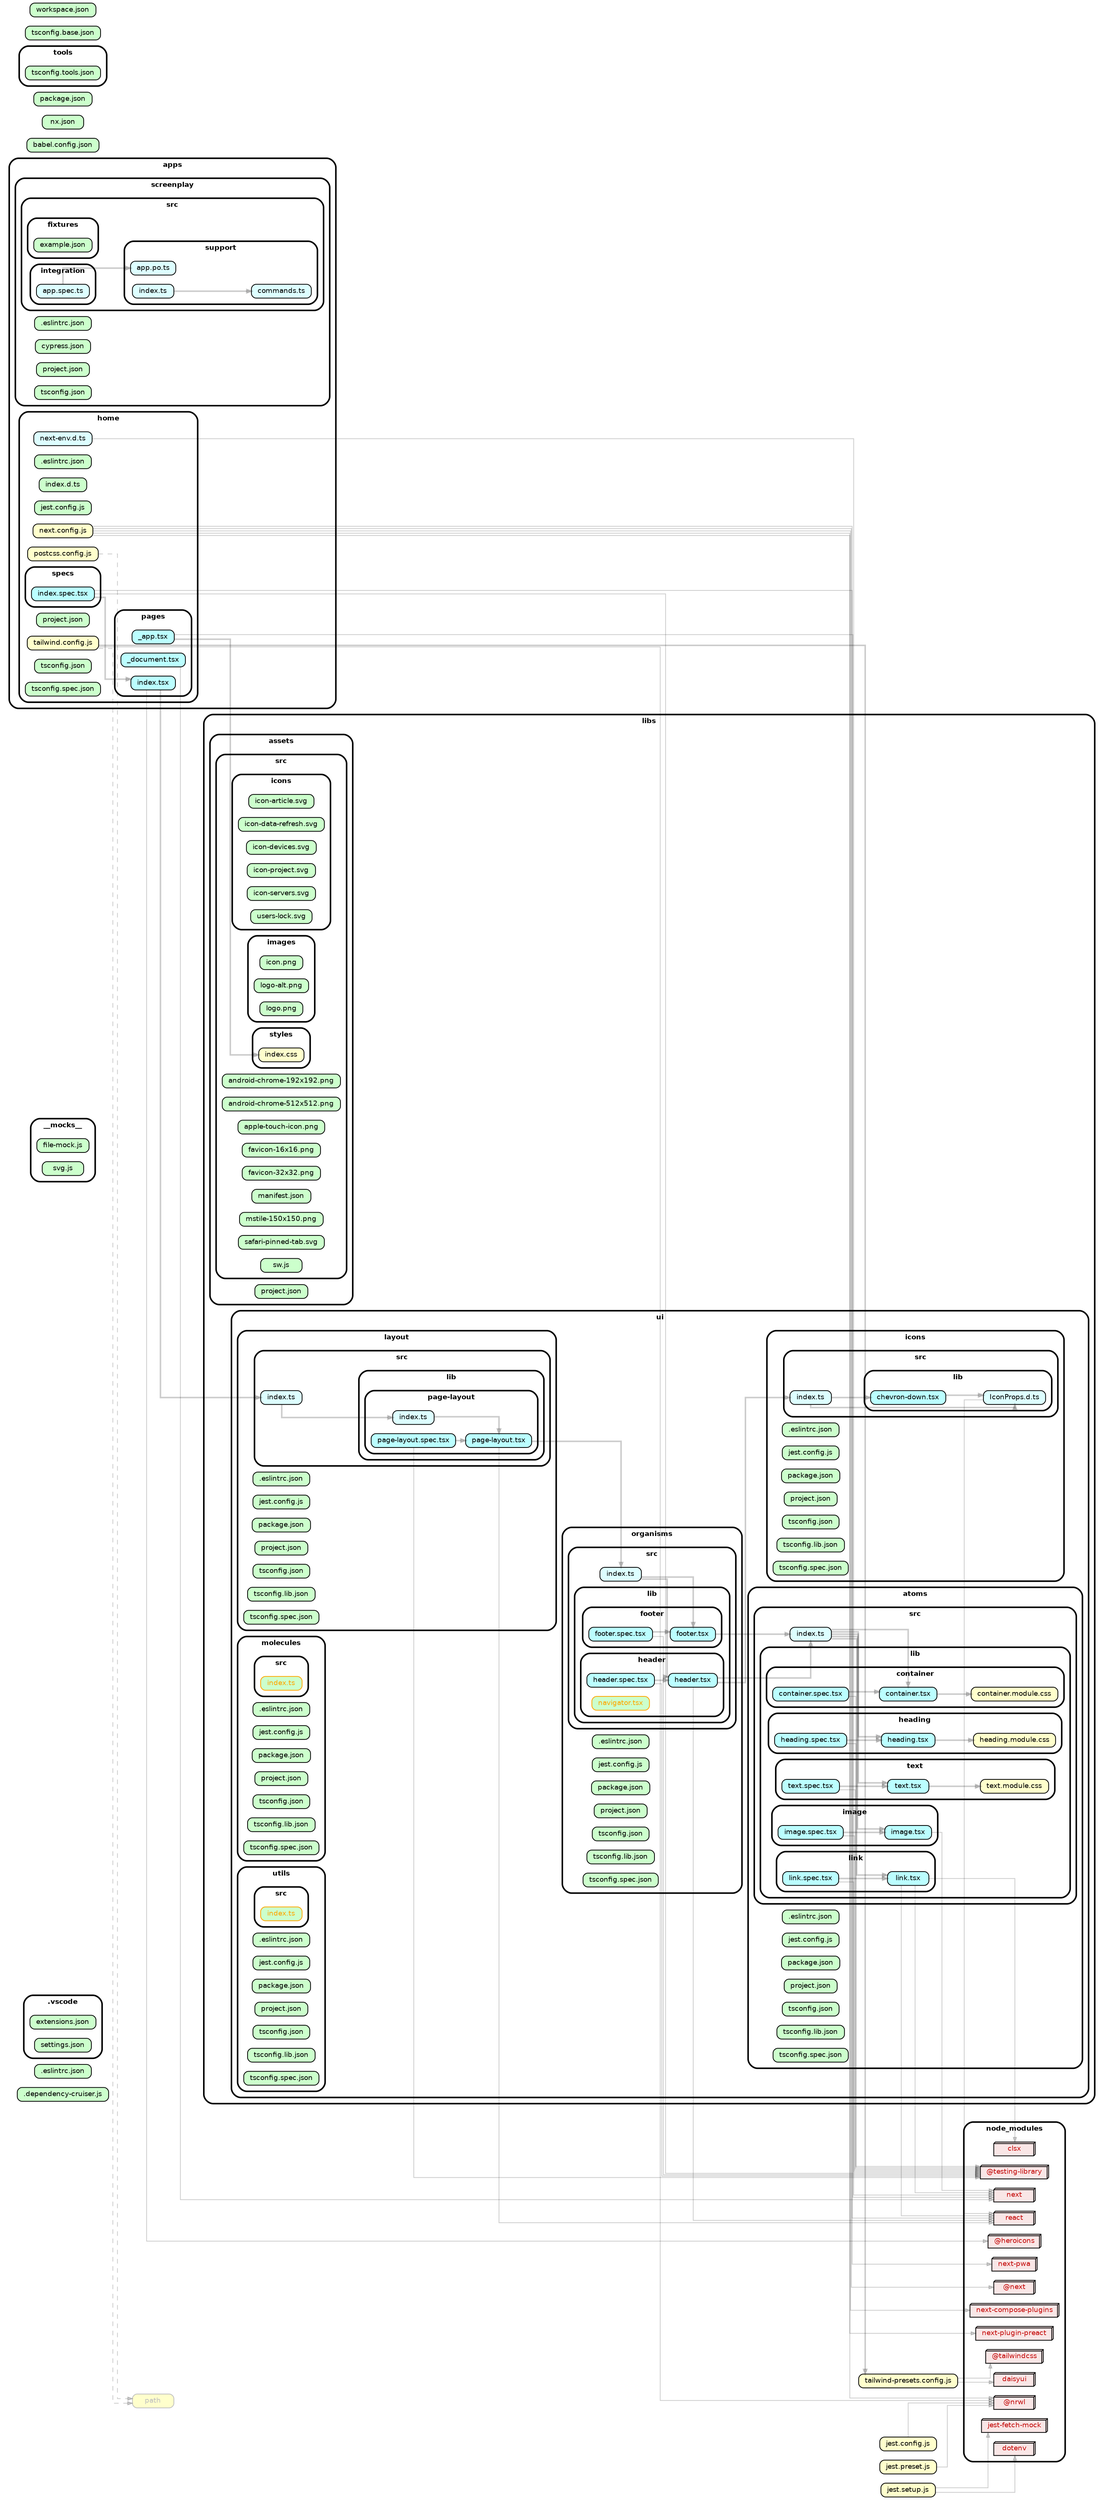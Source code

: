 strict digraph "dependency-cruiser output"{
    ordering="out" rankdir="LR" splines="ortho" overlap="false" nodesep="0.16" ranksep="0.18" fontname="Helvetica-bold" fontsize="9" style="rounded,bold,filled" fillcolor="#ffffff" compound="true"
    node [shape="box" style="rounded, filled" height="0.2" color="black" fillcolor="#ffffcc" fontcolor="black" fontname="Helvetica" fontsize="9"]
    edge [arrowhead="normal" arrowsize="0.6" penwidth="2.0" color="#00000033" fontname="Helvetica" fontsize="9"]

    ".dependency-cruiser.js" [label=<.dependency-cruiser.js> tooltip=".dependency-cruiser.js" URL="https://github.com/drkstr101/wa/blob/main/web/.dependency-cruiser.js" fillcolor="#ccffcc"]
    ".eslintrc.json" [label=<.eslintrc.json> tooltip=".eslintrc.json" URL="https://github.com/drkstr101/wa/blob/main/web/.eslintrc.json" fillcolor="#ccffcc"]
    subgraph "cluster_.vscode" {label=".vscode" ".vscode/extensions.json" [label=<extensions.json> tooltip="extensions.json" URL="https://github.com/drkstr101/wa/blob/main/web/.vscode/extensions.json" fillcolor="#ccffcc"] }
    subgraph "cluster_.vscode" {label=".vscode" ".vscode/settings.json" [label=<settings.json> tooltip="settings.json" URL="https://github.com/drkstr101/wa/blob/main/web/.vscode/settings.json" fillcolor="#ccffcc"] }
    subgraph "cluster___mocks__" {label="__mocks__" "__mocks__/file-mock.js" [label=<file-mock.js> tooltip="file-mock.js" URL="https://github.com/drkstr101/wa/blob/main/web/__mocks__/file-mock.js" fillcolor="#ccffcc"] }
    subgraph "cluster___mocks__" {label="__mocks__" "__mocks__/svg.js" [label=<svg.js> tooltip="svg.js" URL="https://github.com/drkstr101/wa/blob/main/web/__mocks__/svg.js" fillcolor="#ccffcc"] }
    subgraph "cluster_apps" {label="apps" subgraph "cluster_apps/home" {label="home" "apps/home/.eslintrc.json" [label=<.eslintrc.json> tooltip=".eslintrc.json" URL="https://github.com/drkstr101/wa/blob/main/web/apps/home/.eslintrc.json" fillcolor="#ccffcc"] } }
    subgraph "cluster_apps" {label="apps" subgraph "cluster_apps/home" {label="home" "apps/home/index.d.ts" [label=<index.d.ts> tooltip="index.d.ts" URL="https://github.com/drkstr101/wa/blob/main/web/apps/home/index.d.ts" fillcolor="#ccffcc"] } }
    subgraph "cluster_apps" {label="apps" subgraph "cluster_apps/home" {label="home" "apps/home/jest.config.js" [label=<jest.config.js> tooltip="jest.config.js" URL="https://github.com/drkstr101/wa/blob/main/web/apps/home/jest.config.js" fillcolor="#ccffcc"] } }
    subgraph "cluster_apps" {label="apps" subgraph "cluster_apps/home" {label="home" "apps/home/next-env.d.ts" [label=<next-env.d.ts> tooltip="next-env.d.ts" URL="https://github.com/drkstr101/wa/blob/main/web/apps/home/next-env.d.ts" fillcolor="#ddfeff"] } }
    "apps/home/next-env.d.ts" -> "node_modules/next" [penwidth="1.0"]
    subgraph "cluster_apps" {label="apps" subgraph "cluster_apps/home" {label="home" "apps/home/next.config.js" [label=<next.config.js> tooltip="next.config.js" URL="https://github.com/drkstr101/wa/blob/main/web/apps/home/next.config.js" ] } }
    "apps/home/next.config.js" -> "node_modules/@next" [penwidth="1.0"]
    "apps/home/next.config.js" -> "node_modules/@nrwl" [penwidth="1.0"]
    "apps/home/next.config.js" -> "node_modules/next-compose-plugins" [penwidth="1.0"]
    "apps/home/next.config.js" -> "node_modules/next-plugin-preact" [penwidth="1.0"]
    "apps/home/next.config.js" -> "node_modules/next-pwa" [penwidth="1.0"]
    subgraph "cluster_apps" {label="apps" subgraph "cluster_apps/home" {label="home" subgraph "cluster_apps/home/pages" {label="pages" "apps/home/pages/_app.tsx" [label=<_app.tsx> tooltip="_app.tsx" URL="https://github.com/drkstr101/wa/blob/main/web/apps/home/pages/_app.tsx" fillcolor="#bbfeff"] } } }
    "apps/home/pages/_app.tsx" -> "libs/assets/src/styles/index.css"
    "apps/home/pages/_app.tsx" -> "node_modules/next" [penwidth="1.0"]
    subgraph "cluster_apps" {label="apps" subgraph "cluster_apps/home" {label="home" subgraph "cluster_apps/home/pages" {label="pages" "apps/home/pages/_document.tsx" [label=<_document.tsx> tooltip="_document.tsx" URL="https://github.com/drkstr101/wa/blob/main/web/apps/home/pages/_document.tsx" fillcolor="#bbfeff"] } } }
    "apps/home/pages/_document.tsx" -> "node_modules/next" [penwidth="1.0"]
    subgraph "cluster_apps" {label="apps" subgraph "cluster_apps/home" {label="home" subgraph "cluster_apps/home/pages" {label="pages" "apps/home/pages/index.tsx" [label=<index.tsx> tooltip="index.tsx" URL="https://github.com/drkstr101/wa/blob/main/web/apps/home/pages/index.tsx" fillcolor="#bbfeff"] } } }
    "apps/home/pages/index.tsx" -> "node_modules/@heroicons" [penwidth="1.0"]
    "apps/home/pages/index.tsx" -> "libs/ui/layout/src/index.ts"
    subgraph "cluster_apps" {label="apps" subgraph "cluster_apps/home" {label="home" "apps/home/postcss.config.js" [label=<postcss.config.js> tooltip="postcss.config.js" URL="https://github.com/drkstr101/wa/blob/main/web/apps/home/postcss.config.js" ] } }
    "apps/home/postcss.config.js" -> "path" [style="dashed" penwidth="1.0"]
    subgraph "cluster_apps" {label="apps" subgraph "cluster_apps/home" {label="home" "apps/home/project.json" [label=<project.json> tooltip="project.json" URL="https://github.com/drkstr101/wa/blob/main/web/apps/home/project.json" fillcolor="#ccffcc"] } }
    subgraph "cluster_apps" {label="apps" subgraph "cluster_apps/home" {label="home" subgraph "cluster_apps/home/specs" {label="specs" "apps/home/specs/index.spec.tsx" [label=<index.spec.tsx> tooltip="index.spec.tsx" URL="https://github.com/drkstr101/wa/blob/main/web/apps/home/specs/index.spec.tsx" fillcolor="#bbfeff"] } } }
    "apps/home/specs/index.spec.tsx" -> "apps/home/pages/index.tsx"
    "apps/home/specs/index.spec.tsx" -> "node_modules/@testing-library" [penwidth="1.0"]
    "apps/home/specs/index.spec.tsx" -> "node_modules/react" [penwidth="1.0"]
    subgraph "cluster_apps" {label="apps" subgraph "cluster_apps/home" {label="home" "apps/home/tailwind.config.js" [label=<tailwind.config.js> tooltip="tailwind.config.js" URL="https://github.com/drkstr101/wa/blob/main/web/apps/home/tailwind.config.js" ] } }
    "apps/home/tailwind.config.js" -> "tailwind-presets.config.js"
    "apps/home/tailwind.config.js" -> "node_modules/@nrwl" [penwidth="1.0"]
    "apps/home/tailwind.config.js" -> "path" [style="dashed" penwidth="1.0"]
    subgraph "cluster_apps" {label="apps" subgraph "cluster_apps/home" {label="home" "apps/home/tsconfig.json" [label=<tsconfig.json> tooltip="tsconfig.json" URL="https://github.com/drkstr101/wa/blob/main/web/apps/home/tsconfig.json" fillcolor="#ccffcc"] } }
    subgraph "cluster_apps" {label="apps" subgraph "cluster_apps/home" {label="home" "apps/home/tsconfig.spec.json" [label=<tsconfig.spec.json> tooltip="tsconfig.spec.json" URL="https://github.com/drkstr101/wa/blob/main/web/apps/home/tsconfig.spec.json" fillcolor="#ccffcc"] } }
    subgraph "cluster_apps" {label="apps" subgraph "cluster_apps/screenplay" {label="screenplay" "apps/screenplay/.eslintrc.json" [label=<.eslintrc.json> tooltip=".eslintrc.json" URL="https://github.com/drkstr101/wa/blob/main/web/apps/screenplay/.eslintrc.json" fillcolor="#ccffcc"] } }
    subgraph "cluster_apps" {label="apps" subgraph "cluster_apps/screenplay" {label="screenplay" "apps/screenplay/cypress.json" [label=<cypress.json> tooltip="cypress.json" URL="https://github.com/drkstr101/wa/blob/main/web/apps/screenplay/cypress.json" fillcolor="#ccffcc"] } }
    subgraph "cluster_apps" {label="apps" subgraph "cluster_apps/screenplay" {label="screenplay" "apps/screenplay/project.json" [label=<project.json> tooltip="project.json" URL="https://github.com/drkstr101/wa/blob/main/web/apps/screenplay/project.json" fillcolor="#ccffcc"] } }
    subgraph "cluster_apps" {label="apps" subgraph "cluster_apps/screenplay" {label="screenplay" subgraph "cluster_apps/screenplay/src" {label="src" subgraph "cluster_apps/screenplay/src/fixtures" {label="fixtures" "apps/screenplay/src/fixtures/example.json" [label=<example.json> tooltip="example.json" URL="https://github.com/drkstr101/wa/blob/main/web/apps/screenplay/src/fixtures/example.json" fillcolor="#ccffcc"] } } } }
    subgraph "cluster_apps" {label="apps" subgraph "cluster_apps/screenplay" {label="screenplay" subgraph "cluster_apps/screenplay/src" {label="src" subgraph "cluster_apps/screenplay/src/integration" {label="integration" "apps/screenplay/src/integration/app.spec.ts" [label=<app.spec.ts> tooltip="app.spec.ts" URL="https://github.com/drkstr101/wa/blob/main/web/apps/screenplay/src/integration/app.spec.ts" fillcolor="#ddfeff"] } } } }
    "apps/screenplay/src/integration/app.spec.ts" -> "apps/screenplay/src/support/app.po.ts"
    subgraph "cluster_apps" {label="apps" subgraph "cluster_apps/screenplay" {label="screenplay" subgraph "cluster_apps/screenplay/src" {label="src" subgraph "cluster_apps/screenplay/src/support" {label="support" "apps/screenplay/src/support/app.po.ts" [label=<app.po.ts> tooltip="app.po.ts" URL="https://github.com/drkstr101/wa/blob/main/web/apps/screenplay/src/support/app.po.ts" fillcolor="#ddfeff"] } } } }
    subgraph "cluster_apps" {label="apps" subgraph "cluster_apps/screenplay" {label="screenplay" subgraph "cluster_apps/screenplay/src" {label="src" subgraph "cluster_apps/screenplay/src/support" {label="support" "apps/screenplay/src/support/commands.ts" [label=<commands.ts> tooltip="commands.ts" URL="https://github.com/drkstr101/wa/blob/main/web/apps/screenplay/src/support/commands.ts" fillcolor="#ddfeff"] } } } }
    subgraph "cluster_apps" {label="apps" subgraph "cluster_apps/screenplay" {label="screenplay" subgraph "cluster_apps/screenplay/src" {label="src" subgraph "cluster_apps/screenplay/src/support" {label="support" "apps/screenplay/src/support/index.ts" [label=<index.ts> tooltip="index.ts" URL="https://github.com/drkstr101/wa/blob/main/web/apps/screenplay/src/support/index.ts" fillcolor="#ddfeff"] } } } }
    "apps/screenplay/src/support/index.ts" -> "apps/screenplay/src/support/commands.ts"
    subgraph "cluster_apps" {label="apps" subgraph "cluster_apps/screenplay" {label="screenplay" "apps/screenplay/tsconfig.json" [label=<tsconfig.json> tooltip="tsconfig.json" URL="https://github.com/drkstr101/wa/blob/main/web/apps/screenplay/tsconfig.json" fillcolor="#ccffcc"] } }
    "babel.config.json" [label=<babel.config.json> tooltip="babel.config.json" URL="https://github.com/drkstr101/wa/blob/main/web/babel.config.json" fillcolor="#ccffcc"]
    "jest.config.js" [label=<jest.config.js> tooltip="jest.config.js" URL="https://github.com/drkstr101/wa/blob/main/web/jest.config.js" ]
    "jest.config.js" -> "node_modules/@nrwl" [penwidth="1.0"]
    "jest.preset.js" [label=<jest.preset.js> tooltip="jest.preset.js" URL="https://github.com/drkstr101/wa/blob/main/web/jest.preset.js" ]
    "jest.preset.js" -> "node_modules/@nrwl" [penwidth="1.0"]
    "jest.setup.js" [label=<jest.setup.js> tooltip="jest.setup.js" URL="https://github.com/drkstr101/wa/blob/main/web/jest.setup.js" ]
    "jest.setup.js" -> "node_modules/dotenv" [penwidth="1.0"]
    "jest.setup.js" -> "node_modules/jest-fetch-mock" [penwidth="1.0"]
    subgraph "cluster_libs" {label="libs" subgraph "cluster_libs/assets" {label="assets" "libs/assets/project.json" [label=<project.json> tooltip="project.json" URL="https://github.com/drkstr101/wa/blob/main/web/libs/assets/project.json" fillcolor="#ccffcc"] } }
    subgraph "cluster_libs" {label="libs" subgraph "cluster_libs/assets" {label="assets" subgraph "cluster_libs/assets/src" {label="src" "libs/assets/src/android-chrome-192x192.png" [label=<android-chrome-192x192.png> tooltip="android-chrome-192x192.png" URL="https://github.com/drkstr101/wa/blob/main/web/libs/assets/src/android-chrome-192x192.png" fillcolor="#ccffcc"] } } }
    subgraph "cluster_libs" {label="libs" subgraph "cluster_libs/assets" {label="assets" subgraph "cluster_libs/assets/src" {label="src" "libs/assets/src/android-chrome-512x512.png" [label=<android-chrome-512x512.png> tooltip="android-chrome-512x512.png" URL="https://github.com/drkstr101/wa/blob/main/web/libs/assets/src/android-chrome-512x512.png" fillcolor="#ccffcc"] } } }
    subgraph "cluster_libs" {label="libs" subgraph "cluster_libs/assets" {label="assets" subgraph "cluster_libs/assets/src" {label="src" "libs/assets/src/apple-touch-icon.png" [label=<apple-touch-icon.png> tooltip="apple-touch-icon.png" URL="https://github.com/drkstr101/wa/blob/main/web/libs/assets/src/apple-touch-icon.png" fillcolor="#ccffcc"] } } }
    subgraph "cluster_libs" {label="libs" subgraph "cluster_libs/assets" {label="assets" subgraph "cluster_libs/assets/src" {label="src" "libs/assets/src/favicon-16x16.png" [label=<favicon-16x16.png> tooltip="favicon-16x16.png" URL="https://github.com/drkstr101/wa/blob/main/web/libs/assets/src/favicon-16x16.png" fillcolor="#ccffcc"] } } }
    subgraph "cluster_libs" {label="libs" subgraph "cluster_libs/assets" {label="assets" subgraph "cluster_libs/assets/src" {label="src" "libs/assets/src/favicon-32x32.png" [label=<favicon-32x32.png> tooltip="favicon-32x32.png" URL="https://github.com/drkstr101/wa/blob/main/web/libs/assets/src/favicon-32x32.png" fillcolor="#ccffcc"] } } }
    subgraph "cluster_libs" {label="libs" subgraph "cluster_libs/assets" {label="assets" subgraph "cluster_libs/assets/src" {label="src" subgraph "cluster_libs/assets/src/icons" {label="icons" "libs/assets/src/icons/icon-article.svg" [label=<icon-article.svg> tooltip="icon-article.svg" URL="https://github.com/drkstr101/wa/blob/main/web/libs/assets/src/icons/icon-article.svg" fillcolor="#ccffcc"] } } } }
    subgraph "cluster_libs" {label="libs" subgraph "cluster_libs/assets" {label="assets" subgraph "cluster_libs/assets/src" {label="src" subgraph "cluster_libs/assets/src/icons" {label="icons" "libs/assets/src/icons/icon-data-refresh.svg" [label=<icon-data-refresh.svg> tooltip="icon-data-refresh.svg" URL="https://github.com/drkstr101/wa/blob/main/web/libs/assets/src/icons/icon-data-refresh.svg" fillcolor="#ccffcc"] } } } }
    subgraph "cluster_libs" {label="libs" subgraph "cluster_libs/assets" {label="assets" subgraph "cluster_libs/assets/src" {label="src" subgraph "cluster_libs/assets/src/icons" {label="icons" "libs/assets/src/icons/icon-devices.svg" [label=<icon-devices.svg> tooltip="icon-devices.svg" URL="https://github.com/drkstr101/wa/blob/main/web/libs/assets/src/icons/icon-devices.svg" fillcolor="#ccffcc"] } } } }
    subgraph "cluster_libs" {label="libs" subgraph "cluster_libs/assets" {label="assets" subgraph "cluster_libs/assets/src" {label="src" subgraph "cluster_libs/assets/src/icons" {label="icons" "libs/assets/src/icons/icon-project.svg" [label=<icon-project.svg> tooltip="icon-project.svg" URL="https://github.com/drkstr101/wa/blob/main/web/libs/assets/src/icons/icon-project.svg" fillcolor="#ccffcc"] } } } }
    subgraph "cluster_libs" {label="libs" subgraph "cluster_libs/assets" {label="assets" subgraph "cluster_libs/assets/src" {label="src" subgraph "cluster_libs/assets/src/icons" {label="icons" "libs/assets/src/icons/icon-servers.svg" [label=<icon-servers.svg> tooltip="icon-servers.svg" URL="https://github.com/drkstr101/wa/blob/main/web/libs/assets/src/icons/icon-servers.svg" fillcolor="#ccffcc"] } } } }
    subgraph "cluster_libs" {label="libs" subgraph "cluster_libs/assets" {label="assets" subgraph "cluster_libs/assets/src" {label="src" subgraph "cluster_libs/assets/src/icons" {label="icons" "libs/assets/src/icons/users-lock.svg" [label=<users-lock.svg> tooltip="users-lock.svg" URL="https://github.com/drkstr101/wa/blob/main/web/libs/assets/src/icons/users-lock.svg" fillcolor="#ccffcc"] } } } }
    subgraph "cluster_libs" {label="libs" subgraph "cluster_libs/assets" {label="assets" subgraph "cluster_libs/assets/src" {label="src" subgraph "cluster_libs/assets/src/images" {label="images" "libs/assets/src/images/icon.png" [label=<icon.png> tooltip="icon.png" URL="https://github.com/drkstr101/wa/blob/main/web/libs/assets/src/images/icon.png" fillcolor="#ccffcc"] } } } }
    subgraph "cluster_libs" {label="libs" subgraph "cluster_libs/assets" {label="assets" subgraph "cluster_libs/assets/src" {label="src" subgraph "cluster_libs/assets/src/images" {label="images" "libs/assets/src/images/logo-alt.png" [label=<logo-alt.png> tooltip="logo-alt.png" URL="https://github.com/drkstr101/wa/blob/main/web/libs/assets/src/images/logo-alt.png" fillcolor="#ccffcc"] } } } }
    subgraph "cluster_libs" {label="libs" subgraph "cluster_libs/assets" {label="assets" subgraph "cluster_libs/assets/src" {label="src" subgraph "cluster_libs/assets/src/images" {label="images" "libs/assets/src/images/logo.png" [label=<logo.png> tooltip="logo.png" URL="https://github.com/drkstr101/wa/blob/main/web/libs/assets/src/images/logo.png" fillcolor="#ccffcc"] } } } }
    subgraph "cluster_libs" {label="libs" subgraph "cluster_libs/assets" {label="assets" subgraph "cluster_libs/assets/src" {label="src" "libs/assets/src/manifest.json" [label=<manifest.json> tooltip="manifest.json" URL="https://github.com/drkstr101/wa/blob/main/web/libs/assets/src/manifest.json" fillcolor="#ccffcc"] } } }
    subgraph "cluster_libs" {label="libs" subgraph "cluster_libs/assets" {label="assets" subgraph "cluster_libs/assets/src" {label="src" "libs/assets/src/mstile-150x150.png" [label=<mstile-150x150.png> tooltip="mstile-150x150.png" URL="https://github.com/drkstr101/wa/blob/main/web/libs/assets/src/mstile-150x150.png" fillcolor="#ccffcc"] } } }
    subgraph "cluster_libs" {label="libs" subgraph "cluster_libs/assets" {label="assets" subgraph "cluster_libs/assets/src" {label="src" "libs/assets/src/safari-pinned-tab.svg" [label=<safari-pinned-tab.svg> tooltip="safari-pinned-tab.svg" URL="https://github.com/drkstr101/wa/blob/main/web/libs/assets/src/safari-pinned-tab.svg" fillcolor="#ccffcc"] } } }
    subgraph "cluster_libs" {label="libs" subgraph "cluster_libs/assets" {label="assets" subgraph "cluster_libs/assets/src" {label="src" subgraph "cluster_libs/assets/src/styles" {label="styles" "libs/assets/src/styles/index.css" [label=<index.css> tooltip="index.css" URL="https://github.com/drkstr101/wa/blob/main/web/libs/assets/src/styles/index.css" ] } } } }
    subgraph "cluster_libs" {label="libs" subgraph "cluster_libs/assets" {label="assets" subgraph "cluster_libs/assets/src" {label="src" "libs/assets/src/sw.js" [label=<sw.js> tooltip="sw.js" URL="https://github.com/drkstr101/wa/blob/main/web/libs/assets/src/sw.js" fillcolor="#ccffcc"] } } }
    subgraph "cluster_libs" {label="libs" subgraph "cluster_libs/ui" {label="ui" subgraph "cluster_libs/ui/atoms" {label="atoms" "libs/ui/atoms/.eslintrc.json" [label=<.eslintrc.json> tooltip=".eslintrc.json" URL="https://github.com/drkstr101/wa/blob/main/web/libs/ui/atoms/.eslintrc.json" fillcolor="#ccffcc"] } } }
    subgraph "cluster_libs" {label="libs" subgraph "cluster_libs/ui" {label="ui" subgraph "cluster_libs/ui/atoms" {label="atoms" "libs/ui/atoms/jest.config.js" [label=<jest.config.js> tooltip="jest.config.js" URL="https://github.com/drkstr101/wa/blob/main/web/libs/ui/atoms/jest.config.js" fillcolor="#ccffcc"] } } }
    subgraph "cluster_libs" {label="libs" subgraph "cluster_libs/ui" {label="ui" subgraph "cluster_libs/ui/atoms" {label="atoms" "libs/ui/atoms/package.json" [label=<package.json> tooltip="package.json" URL="https://github.com/drkstr101/wa/blob/main/web/libs/ui/atoms/package.json" fillcolor="#ccffcc"] } } }
    subgraph "cluster_libs" {label="libs" subgraph "cluster_libs/ui" {label="ui" subgraph "cluster_libs/ui/atoms" {label="atoms" "libs/ui/atoms/project.json" [label=<project.json> tooltip="project.json" URL="https://github.com/drkstr101/wa/blob/main/web/libs/ui/atoms/project.json" fillcolor="#ccffcc"] } } }
    subgraph "cluster_libs" {label="libs" subgraph "cluster_libs/ui" {label="ui" subgraph "cluster_libs/ui/atoms" {label="atoms" subgraph "cluster_libs/ui/atoms/src" {label="src" "libs/ui/atoms/src/index.ts" [label=<index.ts> tooltip="index.ts" URL="https://github.com/drkstr101/wa/blob/main/web/libs/ui/atoms/src/index.ts" fillcolor="#ddfeff"] } } } }
    "libs/ui/atoms/src/index.ts" -> "libs/ui/atoms/src/lib/container/container.tsx"
    "libs/ui/atoms/src/index.ts" -> "libs/ui/atoms/src/lib/heading/heading.tsx"
    "libs/ui/atoms/src/index.ts" -> "libs/ui/atoms/src/lib/image/image.tsx"
    "libs/ui/atoms/src/index.ts" -> "libs/ui/atoms/src/lib/link/link.tsx"
    "libs/ui/atoms/src/index.ts" -> "libs/ui/atoms/src/lib/text/text.tsx"
    subgraph "cluster_libs" {label="libs" subgraph "cluster_libs/ui" {label="ui" subgraph "cluster_libs/ui/atoms" {label="atoms" subgraph "cluster_libs/ui/atoms/src" {label="src" subgraph "cluster_libs/ui/atoms/src/lib" {label="lib" subgraph "cluster_libs/ui/atoms/src/lib/container" {label="container" "libs/ui/atoms/src/lib/container/container.module.css" [label=<container.module.css> tooltip="container.module.css" URL="https://github.com/drkstr101/wa/blob/main/web/libs/ui/atoms/src/lib/container/container.module.css" ] } } } } } }
    subgraph "cluster_libs" {label="libs" subgraph "cluster_libs/ui" {label="ui" subgraph "cluster_libs/ui/atoms" {label="atoms" subgraph "cluster_libs/ui/atoms/src" {label="src" subgraph "cluster_libs/ui/atoms/src/lib" {label="lib" subgraph "cluster_libs/ui/atoms/src/lib/container" {label="container" "libs/ui/atoms/src/lib/container/container.spec.tsx" [label=<container.spec.tsx> tooltip="container.spec.tsx" URL="https://github.com/drkstr101/wa/blob/main/web/libs/ui/atoms/src/lib/container/container.spec.tsx" fillcolor="#bbfeff"] } } } } } }
    "libs/ui/atoms/src/lib/container/container.spec.tsx" -> "libs/ui/atoms/src/lib/container/container.tsx"
    "libs/ui/atoms/src/lib/container/container.spec.tsx" -> "node_modules/@testing-library" [penwidth="1.0"]
    subgraph "cluster_libs" {label="libs" subgraph "cluster_libs/ui" {label="ui" subgraph "cluster_libs/ui/atoms" {label="atoms" subgraph "cluster_libs/ui/atoms/src" {label="src" subgraph "cluster_libs/ui/atoms/src/lib" {label="lib" subgraph "cluster_libs/ui/atoms/src/lib/container" {label="container" "libs/ui/atoms/src/lib/container/container.tsx" [label=<container.tsx> tooltip="container.tsx" URL="https://github.com/drkstr101/wa/blob/main/web/libs/ui/atoms/src/lib/container/container.tsx" fillcolor="#bbfeff"] } } } } } }
    "libs/ui/atoms/src/lib/container/container.tsx" -> "libs/ui/atoms/src/lib/container/container.module.css"
    subgraph "cluster_libs" {label="libs" subgraph "cluster_libs/ui" {label="ui" subgraph "cluster_libs/ui/atoms" {label="atoms" subgraph "cluster_libs/ui/atoms/src" {label="src" subgraph "cluster_libs/ui/atoms/src/lib" {label="lib" subgraph "cluster_libs/ui/atoms/src/lib/heading" {label="heading" "libs/ui/atoms/src/lib/heading/heading.module.css" [label=<heading.module.css> tooltip="heading.module.css" URL="https://github.com/drkstr101/wa/blob/main/web/libs/ui/atoms/src/lib/heading/heading.module.css" ] } } } } } }
    subgraph "cluster_libs" {label="libs" subgraph "cluster_libs/ui" {label="ui" subgraph "cluster_libs/ui/atoms" {label="atoms" subgraph "cluster_libs/ui/atoms/src" {label="src" subgraph "cluster_libs/ui/atoms/src/lib" {label="lib" subgraph "cluster_libs/ui/atoms/src/lib/heading" {label="heading" "libs/ui/atoms/src/lib/heading/heading.spec.tsx" [label=<heading.spec.tsx> tooltip="heading.spec.tsx" URL="https://github.com/drkstr101/wa/blob/main/web/libs/ui/atoms/src/lib/heading/heading.spec.tsx" fillcolor="#bbfeff"] } } } } } }
    "libs/ui/atoms/src/lib/heading/heading.spec.tsx" -> "libs/ui/atoms/src/lib/heading/heading.tsx"
    "libs/ui/atoms/src/lib/heading/heading.spec.tsx" -> "node_modules/@testing-library" [penwidth="1.0"]
    subgraph "cluster_libs" {label="libs" subgraph "cluster_libs/ui" {label="ui" subgraph "cluster_libs/ui/atoms" {label="atoms" subgraph "cluster_libs/ui/atoms/src" {label="src" subgraph "cluster_libs/ui/atoms/src/lib" {label="lib" subgraph "cluster_libs/ui/atoms/src/lib/heading" {label="heading" "libs/ui/atoms/src/lib/heading/heading.tsx" [label=<heading.tsx> tooltip="heading.tsx" URL="https://github.com/drkstr101/wa/blob/main/web/libs/ui/atoms/src/lib/heading/heading.tsx" fillcolor="#bbfeff"] } } } } } }
    "libs/ui/atoms/src/lib/heading/heading.tsx" -> "libs/ui/atoms/src/lib/heading/heading.module.css"
    subgraph "cluster_libs" {label="libs" subgraph "cluster_libs/ui" {label="ui" subgraph "cluster_libs/ui/atoms" {label="atoms" subgraph "cluster_libs/ui/atoms/src" {label="src" subgraph "cluster_libs/ui/atoms/src/lib" {label="lib" subgraph "cluster_libs/ui/atoms/src/lib/image" {label="image" "libs/ui/atoms/src/lib/image/image.spec.tsx" [label=<image.spec.tsx> tooltip="image.spec.tsx" URL="https://github.com/drkstr101/wa/blob/main/web/libs/ui/atoms/src/lib/image/image.spec.tsx" fillcolor="#bbfeff"] } } } } } }
    "libs/ui/atoms/src/lib/image/image.spec.tsx" -> "libs/ui/atoms/src/lib/image/image.tsx"
    "libs/ui/atoms/src/lib/image/image.spec.tsx" -> "node_modules/@testing-library" [penwidth="1.0"]
    subgraph "cluster_libs" {label="libs" subgraph "cluster_libs/ui" {label="ui" subgraph "cluster_libs/ui/atoms" {label="atoms" subgraph "cluster_libs/ui/atoms/src" {label="src" subgraph "cluster_libs/ui/atoms/src/lib" {label="lib" subgraph "cluster_libs/ui/atoms/src/lib/image" {label="image" "libs/ui/atoms/src/lib/image/image.tsx" [label=<image.tsx> tooltip="image.tsx" URL="https://github.com/drkstr101/wa/blob/main/web/libs/ui/atoms/src/lib/image/image.tsx" fillcolor="#bbfeff"] } } } } } }
    "libs/ui/atoms/src/lib/image/image.tsx" -> "node_modules/next" [penwidth="1.0"]
    subgraph "cluster_libs" {label="libs" subgraph "cluster_libs/ui" {label="ui" subgraph "cluster_libs/ui/atoms" {label="atoms" subgraph "cluster_libs/ui/atoms/src" {label="src" subgraph "cluster_libs/ui/atoms/src/lib" {label="lib" subgraph "cluster_libs/ui/atoms/src/lib/link" {label="link" "libs/ui/atoms/src/lib/link/link.spec.tsx" [label=<link.spec.tsx> tooltip="link.spec.tsx" URL="https://github.com/drkstr101/wa/blob/main/web/libs/ui/atoms/src/lib/link/link.spec.tsx" fillcolor="#bbfeff"] } } } } } }
    "libs/ui/atoms/src/lib/link/link.spec.tsx" -> "libs/ui/atoms/src/lib/link/link.tsx"
    "libs/ui/atoms/src/lib/link/link.spec.tsx" -> "node_modules/@testing-library" [penwidth="1.0"]
    subgraph "cluster_libs" {label="libs" subgraph "cluster_libs/ui" {label="ui" subgraph "cluster_libs/ui/atoms" {label="atoms" subgraph "cluster_libs/ui/atoms/src" {label="src" subgraph "cluster_libs/ui/atoms/src/lib" {label="lib" subgraph "cluster_libs/ui/atoms/src/lib/link" {label="link" "libs/ui/atoms/src/lib/link/link.tsx" [label=<link.tsx> tooltip="link.tsx" URL="https://github.com/drkstr101/wa/blob/main/web/libs/ui/atoms/src/lib/link/link.tsx" fillcolor="#bbfeff"] } } } } } }
    "libs/ui/atoms/src/lib/link/link.tsx" -> "node_modules/clsx" [penwidth="1.0"]
    "libs/ui/atoms/src/lib/link/link.tsx" -> "node_modules/next" [penwidth="1.0"]
    "libs/ui/atoms/src/lib/link/link.tsx" -> "node_modules/react" [penwidth="1.0"]
    subgraph "cluster_libs" {label="libs" subgraph "cluster_libs/ui" {label="ui" subgraph "cluster_libs/ui/atoms" {label="atoms" subgraph "cluster_libs/ui/atoms/src" {label="src" subgraph "cluster_libs/ui/atoms/src/lib" {label="lib" subgraph "cluster_libs/ui/atoms/src/lib/text" {label="text" "libs/ui/atoms/src/lib/text/text.module.css" [label=<text.module.css> tooltip="text.module.css" URL="https://github.com/drkstr101/wa/blob/main/web/libs/ui/atoms/src/lib/text/text.module.css" ] } } } } } }
    subgraph "cluster_libs" {label="libs" subgraph "cluster_libs/ui" {label="ui" subgraph "cluster_libs/ui/atoms" {label="atoms" subgraph "cluster_libs/ui/atoms/src" {label="src" subgraph "cluster_libs/ui/atoms/src/lib" {label="lib" subgraph "cluster_libs/ui/atoms/src/lib/text" {label="text" "libs/ui/atoms/src/lib/text/text.spec.tsx" [label=<text.spec.tsx> tooltip="text.spec.tsx" URL="https://github.com/drkstr101/wa/blob/main/web/libs/ui/atoms/src/lib/text/text.spec.tsx" fillcolor="#bbfeff"] } } } } } }
    "libs/ui/atoms/src/lib/text/text.spec.tsx" -> "libs/ui/atoms/src/lib/text/text.tsx"
    "libs/ui/atoms/src/lib/text/text.spec.tsx" -> "node_modules/@testing-library" [penwidth="1.0"]
    subgraph "cluster_libs" {label="libs" subgraph "cluster_libs/ui" {label="ui" subgraph "cluster_libs/ui/atoms" {label="atoms" subgraph "cluster_libs/ui/atoms/src" {label="src" subgraph "cluster_libs/ui/atoms/src/lib" {label="lib" subgraph "cluster_libs/ui/atoms/src/lib/text" {label="text" "libs/ui/atoms/src/lib/text/text.tsx" [label=<text.tsx> tooltip="text.tsx" URL="https://github.com/drkstr101/wa/blob/main/web/libs/ui/atoms/src/lib/text/text.tsx" fillcolor="#bbfeff"] } } } } } }
    "libs/ui/atoms/src/lib/text/text.tsx" -> "libs/ui/atoms/src/lib/text/text.module.css"
    subgraph "cluster_libs" {label="libs" subgraph "cluster_libs/ui" {label="ui" subgraph "cluster_libs/ui/atoms" {label="atoms" "libs/ui/atoms/tsconfig.json" [label=<tsconfig.json> tooltip="tsconfig.json" URL="https://github.com/drkstr101/wa/blob/main/web/libs/ui/atoms/tsconfig.json" fillcolor="#ccffcc"] } } }
    subgraph "cluster_libs" {label="libs" subgraph "cluster_libs/ui" {label="ui" subgraph "cluster_libs/ui/atoms" {label="atoms" "libs/ui/atoms/tsconfig.lib.json" [label=<tsconfig.lib.json> tooltip="tsconfig.lib.json" URL="https://github.com/drkstr101/wa/blob/main/web/libs/ui/atoms/tsconfig.lib.json" fillcolor="#ccffcc"] } } }
    subgraph "cluster_libs" {label="libs" subgraph "cluster_libs/ui" {label="ui" subgraph "cluster_libs/ui/atoms" {label="atoms" "libs/ui/atoms/tsconfig.spec.json" [label=<tsconfig.spec.json> tooltip="tsconfig.spec.json" URL="https://github.com/drkstr101/wa/blob/main/web/libs/ui/atoms/tsconfig.spec.json" fillcolor="#ccffcc"] } } }
    subgraph "cluster_libs" {label="libs" subgraph "cluster_libs/ui" {label="ui" subgraph "cluster_libs/ui/icons" {label="icons" "libs/ui/icons/.eslintrc.json" [label=<.eslintrc.json> tooltip=".eslintrc.json" URL="https://github.com/drkstr101/wa/blob/main/web/libs/ui/icons/.eslintrc.json" fillcolor="#ccffcc"] } } }
    subgraph "cluster_libs" {label="libs" subgraph "cluster_libs/ui" {label="ui" subgraph "cluster_libs/ui/icons" {label="icons" "libs/ui/icons/jest.config.js" [label=<jest.config.js> tooltip="jest.config.js" URL="https://github.com/drkstr101/wa/blob/main/web/libs/ui/icons/jest.config.js" fillcolor="#ccffcc"] } } }
    subgraph "cluster_libs" {label="libs" subgraph "cluster_libs/ui" {label="ui" subgraph "cluster_libs/ui/icons" {label="icons" "libs/ui/icons/package.json" [label=<package.json> tooltip="package.json" URL="https://github.com/drkstr101/wa/blob/main/web/libs/ui/icons/package.json" fillcolor="#ccffcc"] } } }
    subgraph "cluster_libs" {label="libs" subgraph "cluster_libs/ui" {label="ui" subgraph "cluster_libs/ui/icons" {label="icons" "libs/ui/icons/project.json" [label=<project.json> tooltip="project.json" URL="https://github.com/drkstr101/wa/blob/main/web/libs/ui/icons/project.json" fillcolor="#ccffcc"] } } }
    subgraph "cluster_libs" {label="libs" subgraph "cluster_libs/ui" {label="ui" subgraph "cluster_libs/ui/icons" {label="icons" subgraph "cluster_libs/ui/icons/src" {label="src" "libs/ui/icons/src/index.ts" [label=<index.ts> tooltip="index.ts" URL="https://github.com/drkstr101/wa/blob/main/web/libs/ui/icons/src/index.ts" fillcolor="#ddfeff"] } } } }
    "libs/ui/icons/src/index.ts" -> "libs/ui/icons/src/lib/chevron-down.tsx"
    "libs/ui/icons/src/index.ts" -> "libs/ui/icons/src/lib/IconProps.d.ts"
    subgraph "cluster_libs" {label="libs" subgraph "cluster_libs/ui" {label="ui" subgraph "cluster_libs/ui/icons" {label="icons" subgraph "cluster_libs/ui/icons/src" {label="src" subgraph "cluster_libs/ui/icons/src/lib" {label="lib" "libs/ui/icons/src/lib/IconProps.d.ts" [label=<IconProps.d.ts> tooltip="IconProps.d.ts" URL="https://github.com/drkstr101/wa/blob/main/web/libs/ui/icons/src/lib/IconProps.d.ts" fillcolor="#ddfeff"] } } } } }
    "libs/ui/icons/src/lib/IconProps.d.ts" -> "node_modules/react" [penwidth="1.0"]
    subgraph "cluster_libs" {label="libs" subgraph "cluster_libs/ui" {label="ui" subgraph "cluster_libs/ui/icons" {label="icons" subgraph "cluster_libs/ui/icons/src" {label="src" subgraph "cluster_libs/ui/icons/src/lib" {label="lib" "libs/ui/icons/src/lib/chevron-down.tsx" [label=<chevron-down.tsx> tooltip="chevron-down.tsx" URL="https://github.com/drkstr101/wa/blob/main/web/libs/ui/icons/src/lib/chevron-down.tsx" fillcolor="#bbfeff"] } } } } }
    "libs/ui/icons/src/lib/chevron-down.tsx" -> "libs/ui/icons/src/lib/IconProps.d.ts"
    subgraph "cluster_libs" {label="libs" subgraph "cluster_libs/ui" {label="ui" subgraph "cluster_libs/ui/icons" {label="icons" "libs/ui/icons/tsconfig.json" [label=<tsconfig.json> tooltip="tsconfig.json" URL="https://github.com/drkstr101/wa/blob/main/web/libs/ui/icons/tsconfig.json" fillcolor="#ccffcc"] } } }
    subgraph "cluster_libs" {label="libs" subgraph "cluster_libs/ui" {label="ui" subgraph "cluster_libs/ui/icons" {label="icons" "libs/ui/icons/tsconfig.lib.json" [label=<tsconfig.lib.json> tooltip="tsconfig.lib.json" URL="https://github.com/drkstr101/wa/blob/main/web/libs/ui/icons/tsconfig.lib.json" fillcolor="#ccffcc"] } } }
    subgraph "cluster_libs" {label="libs" subgraph "cluster_libs/ui" {label="ui" subgraph "cluster_libs/ui/icons" {label="icons" "libs/ui/icons/tsconfig.spec.json" [label=<tsconfig.spec.json> tooltip="tsconfig.spec.json" URL="https://github.com/drkstr101/wa/blob/main/web/libs/ui/icons/tsconfig.spec.json" fillcolor="#ccffcc"] } } }
    subgraph "cluster_libs" {label="libs" subgraph "cluster_libs/ui" {label="ui" subgraph "cluster_libs/ui/layout" {label="layout" "libs/ui/layout/.eslintrc.json" [label=<.eslintrc.json> tooltip=".eslintrc.json" URL="https://github.com/drkstr101/wa/blob/main/web/libs/ui/layout/.eslintrc.json" fillcolor="#ccffcc"] } } }
    subgraph "cluster_libs" {label="libs" subgraph "cluster_libs/ui" {label="ui" subgraph "cluster_libs/ui/layout" {label="layout" "libs/ui/layout/jest.config.js" [label=<jest.config.js> tooltip="jest.config.js" URL="https://github.com/drkstr101/wa/blob/main/web/libs/ui/layout/jest.config.js" fillcolor="#ccffcc"] } } }
    subgraph "cluster_libs" {label="libs" subgraph "cluster_libs/ui" {label="ui" subgraph "cluster_libs/ui/layout" {label="layout" "libs/ui/layout/package.json" [label=<package.json> tooltip="package.json" URL="https://github.com/drkstr101/wa/blob/main/web/libs/ui/layout/package.json" fillcolor="#ccffcc"] } } }
    subgraph "cluster_libs" {label="libs" subgraph "cluster_libs/ui" {label="ui" subgraph "cluster_libs/ui/layout" {label="layout" "libs/ui/layout/project.json" [label=<project.json> tooltip="project.json" URL="https://github.com/drkstr101/wa/blob/main/web/libs/ui/layout/project.json" fillcolor="#ccffcc"] } } }
    subgraph "cluster_libs" {label="libs" subgraph "cluster_libs/ui" {label="ui" subgraph "cluster_libs/ui/layout" {label="layout" subgraph "cluster_libs/ui/layout/src" {label="src" "libs/ui/layout/src/index.ts" [label=<index.ts> tooltip="index.ts" URL="https://github.com/drkstr101/wa/blob/main/web/libs/ui/layout/src/index.ts" fillcolor="#ddfeff"] } } } }
    "libs/ui/layout/src/index.ts" -> "libs/ui/layout/src/lib/page-layout/index.ts"
    subgraph "cluster_libs" {label="libs" subgraph "cluster_libs/ui" {label="ui" subgraph "cluster_libs/ui/layout" {label="layout" subgraph "cluster_libs/ui/layout/src" {label="src" subgraph "cluster_libs/ui/layout/src/lib" {label="lib" subgraph "cluster_libs/ui/layout/src/lib/page-layout" {label="page-layout" "libs/ui/layout/src/lib/page-layout/index.ts" [label=<index.ts> tooltip="index.ts" URL="https://github.com/drkstr101/wa/blob/main/web/libs/ui/layout/src/lib/page-layout/index.ts" fillcolor="#ddfeff"] } } } } } }
    "libs/ui/layout/src/lib/page-layout/index.ts" -> "libs/ui/layout/src/lib/page-layout/page-layout.tsx"
    subgraph "cluster_libs" {label="libs" subgraph "cluster_libs/ui" {label="ui" subgraph "cluster_libs/ui/layout" {label="layout" subgraph "cluster_libs/ui/layout/src" {label="src" subgraph "cluster_libs/ui/layout/src/lib" {label="lib" subgraph "cluster_libs/ui/layout/src/lib/page-layout" {label="page-layout" "libs/ui/layout/src/lib/page-layout/page-layout.spec.tsx" [label=<page-layout.spec.tsx> tooltip="page-layout.spec.tsx" URL="https://github.com/drkstr101/wa/blob/main/web/libs/ui/layout/src/lib/page-layout/page-layout.spec.tsx" fillcolor="#bbfeff"] } } } } } }
    "libs/ui/layout/src/lib/page-layout/page-layout.spec.tsx" -> "libs/ui/layout/src/lib/page-layout/page-layout.tsx"
    "libs/ui/layout/src/lib/page-layout/page-layout.spec.tsx" -> "node_modules/@testing-library" [penwidth="1.0"]
    subgraph "cluster_libs" {label="libs" subgraph "cluster_libs/ui" {label="ui" subgraph "cluster_libs/ui/layout" {label="layout" subgraph "cluster_libs/ui/layout/src" {label="src" subgraph "cluster_libs/ui/layout/src/lib" {label="lib" subgraph "cluster_libs/ui/layout/src/lib/page-layout" {label="page-layout" "libs/ui/layout/src/lib/page-layout/page-layout.tsx" [label=<page-layout.tsx> tooltip="page-layout.tsx" URL="https://github.com/drkstr101/wa/blob/main/web/libs/ui/layout/src/lib/page-layout/page-layout.tsx" fillcolor="#bbfeff"] } } } } } }
    "libs/ui/layout/src/lib/page-layout/page-layout.tsx" -> "libs/ui/organisms/src/index.ts"
    "libs/ui/layout/src/lib/page-layout/page-layout.tsx" -> "node_modules/react" [penwidth="1.0"]
    subgraph "cluster_libs" {label="libs" subgraph "cluster_libs/ui" {label="ui" subgraph "cluster_libs/ui/layout" {label="layout" "libs/ui/layout/tsconfig.json" [label=<tsconfig.json> tooltip="tsconfig.json" URL="https://github.com/drkstr101/wa/blob/main/web/libs/ui/layout/tsconfig.json" fillcolor="#ccffcc"] } } }
    subgraph "cluster_libs" {label="libs" subgraph "cluster_libs/ui" {label="ui" subgraph "cluster_libs/ui/layout" {label="layout" "libs/ui/layout/tsconfig.lib.json" [label=<tsconfig.lib.json> tooltip="tsconfig.lib.json" URL="https://github.com/drkstr101/wa/blob/main/web/libs/ui/layout/tsconfig.lib.json" fillcolor="#ccffcc"] } } }
    subgraph "cluster_libs" {label="libs" subgraph "cluster_libs/ui" {label="ui" subgraph "cluster_libs/ui/layout" {label="layout" "libs/ui/layout/tsconfig.spec.json" [label=<tsconfig.spec.json> tooltip="tsconfig.spec.json" URL="https://github.com/drkstr101/wa/blob/main/web/libs/ui/layout/tsconfig.spec.json" fillcolor="#ccffcc"] } } }
    subgraph "cluster_libs" {label="libs" subgraph "cluster_libs/ui" {label="ui" subgraph "cluster_libs/ui/molecules" {label="molecules" "libs/ui/molecules/.eslintrc.json" [label=<.eslintrc.json> tooltip=".eslintrc.json" URL="https://github.com/drkstr101/wa/blob/main/web/libs/ui/molecules/.eslintrc.json" fillcolor="#ccffcc"] } } }
    subgraph "cluster_libs" {label="libs" subgraph "cluster_libs/ui" {label="ui" subgraph "cluster_libs/ui/molecules" {label="molecules" "libs/ui/molecules/jest.config.js" [label=<jest.config.js> tooltip="jest.config.js" URL="https://github.com/drkstr101/wa/blob/main/web/libs/ui/molecules/jest.config.js" fillcolor="#ccffcc"] } } }
    subgraph "cluster_libs" {label="libs" subgraph "cluster_libs/ui" {label="ui" subgraph "cluster_libs/ui/molecules" {label="molecules" "libs/ui/molecules/package.json" [label=<package.json> tooltip="package.json" URL="https://github.com/drkstr101/wa/blob/main/web/libs/ui/molecules/package.json" fillcolor="#ccffcc"] } } }
    subgraph "cluster_libs" {label="libs" subgraph "cluster_libs/ui" {label="ui" subgraph "cluster_libs/ui/molecules" {label="molecules" "libs/ui/molecules/project.json" [label=<project.json> tooltip="project.json" URL="https://github.com/drkstr101/wa/blob/main/web/libs/ui/molecules/project.json" fillcolor="#ccffcc"] } } }
    subgraph "cluster_libs" {label="libs" subgraph "cluster_libs/ui" {label="ui" subgraph "cluster_libs/ui/molecules" {label="molecules" subgraph "cluster_libs/ui/molecules/src" {label="src" "libs/ui/molecules/src/index.ts" [label=<index.ts> tooltip="no-orphans" URL="https://github.com/drkstr101/wa/blob/main/web/libs/ui/molecules/src/index.ts" fillcolor="#ccffcc" fontcolor="orange" color="orange"] } } } }
    subgraph "cluster_libs" {label="libs" subgraph "cluster_libs/ui" {label="ui" subgraph "cluster_libs/ui/molecules" {label="molecules" "libs/ui/molecules/tsconfig.json" [label=<tsconfig.json> tooltip="tsconfig.json" URL="https://github.com/drkstr101/wa/blob/main/web/libs/ui/molecules/tsconfig.json" fillcolor="#ccffcc"] } } }
    subgraph "cluster_libs" {label="libs" subgraph "cluster_libs/ui" {label="ui" subgraph "cluster_libs/ui/molecules" {label="molecules" "libs/ui/molecules/tsconfig.lib.json" [label=<tsconfig.lib.json> tooltip="tsconfig.lib.json" URL="https://github.com/drkstr101/wa/blob/main/web/libs/ui/molecules/tsconfig.lib.json" fillcolor="#ccffcc"] } } }
    subgraph "cluster_libs" {label="libs" subgraph "cluster_libs/ui" {label="ui" subgraph "cluster_libs/ui/molecules" {label="molecules" "libs/ui/molecules/tsconfig.spec.json" [label=<tsconfig.spec.json> tooltip="tsconfig.spec.json" URL="https://github.com/drkstr101/wa/blob/main/web/libs/ui/molecules/tsconfig.spec.json" fillcolor="#ccffcc"] } } }
    subgraph "cluster_libs" {label="libs" subgraph "cluster_libs/ui" {label="ui" subgraph "cluster_libs/ui/organisms" {label="organisms" "libs/ui/organisms/.eslintrc.json" [label=<.eslintrc.json> tooltip=".eslintrc.json" URL="https://github.com/drkstr101/wa/blob/main/web/libs/ui/organisms/.eslintrc.json" fillcolor="#ccffcc"] } } }
    subgraph "cluster_libs" {label="libs" subgraph "cluster_libs/ui" {label="ui" subgraph "cluster_libs/ui/organisms" {label="organisms" "libs/ui/organisms/jest.config.js" [label=<jest.config.js> tooltip="jest.config.js" URL="https://github.com/drkstr101/wa/blob/main/web/libs/ui/organisms/jest.config.js" fillcolor="#ccffcc"] } } }
    subgraph "cluster_libs" {label="libs" subgraph "cluster_libs/ui" {label="ui" subgraph "cluster_libs/ui/organisms" {label="organisms" "libs/ui/organisms/package.json" [label=<package.json> tooltip="package.json" URL="https://github.com/drkstr101/wa/blob/main/web/libs/ui/organisms/package.json" fillcolor="#ccffcc"] } } }
    subgraph "cluster_libs" {label="libs" subgraph "cluster_libs/ui" {label="ui" subgraph "cluster_libs/ui/organisms" {label="organisms" "libs/ui/organisms/project.json" [label=<project.json> tooltip="project.json" URL="https://github.com/drkstr101/wa/blob/main/web/libs/ui/organisms/project.json" fillcolor="#ccffcc"] } } }
    subgraph "cluster_libs" {label="libs" subgraph "cluster_libs/ui" {label="ui" subgraph "cluster_libs/ui/organisms" {label="organisms" subgraph "cluster_libs/ui/organisms/src" {label="src" "libs/ui/organisms/src/index.ts" [label=<index.ts> tooltip="index.ts" URL="https://github.com/drkstr101/wa/blob/main/web/libs/ui/organisms/src/index.ts" fillcolor="#ddfeff"] } } } }
    "libs/ui/organisms/src/index.ts" -> "libs/ui/organisms/src/lib/footer/footer.tsx"
    "libs/ui/organisms/src/index.ts" -> "libs/ui/organisms/src/lib/header/header.tsx"
    subgraph "cluster_libs" {label="libs" subgraph "cluster_libs/ui" {label="ui" subgraph "cluster_libs/ui/organisms" {label="organisms" subgraph "cluster_libs/ui/organisms/src" {label="src" subgraph "cluster_libs/ui/organisms/src/lib" {label="lib" subgraph "cluster_libs/ui/organisms/src/lib/footer" {label="footer" "libs/ui/organisms/src/lib/footer/footer.spec.tsx" [label=<footer.spec.tsx> tooltip="footer.spec.tsx" URL="https://github.com/drkstr101/wa/blob/main/web/libs/ui/organisms/src/lib/footer/footer.spec.tsx" fillcolor="#bbfeff"] } } } } } }
    "libs/ui/organisms/src/lib/footer/footer.spec.tsx" -> "libs/ui/organisms/src/lib/footer/footer.tsx"
    "libs/ui/organisms/src/lib/footer/footer.spec.tsx" -> "node_modules/@testing-library" [penwidth="1.0"]
    subgraph "cluster_libs" {label="libs" subgraph "cluster_libs/ui" {label="ui" subgraph "cluster_libs/ui/organisms" {label="organisms" subgraph "cluster_libs/ui/organisms/src" {label="src" subgraph "cluster_libs/ui/organisms/src/lib" {label="lib" subgraph "cluster_libs/ui/organisms/src/lib/footer" {label="footer" "libs/ui/organisms/src/lib/footer/footer.tsx" [label=<footer.tsx> tooltip="footer.tsx" URL="https://github.com/drkstr101/wa/blob/main/web/libs/ui/organisms/src/lib/footer/footer.tsx" fillcolor="#bbfeff"] } } } } } }
    "libs/ui/organisms/src/lib/footer/footer.tsx" -> "libs/ui/atoms/src/index.ts"
    subgraph "cluster_libs" {label="libs" subgraph "cluster_libs/ui" {label="ui" subgraph "cluster_libs/ui/organisms" {label="organisms" subgraph "cluster_libs/ui/organisms/src" {label="src" subgraph "cluster_libs/ui/organisms/src/lib" {label="lib" subgraph "cluster_libs/ui/organisms/src/lib/header" {label="header" "libs/ui/organisms/src/lib/header/header.spec.tsx" [label=<header.spec.tsx> tooltip="header.spec.tsx" URL="https://github.com/drkstr101/wa/blob/main/web/libs/ui/organisms/src/lib/header/header.spec.tsx" fillcolor="#bbfeff"] } } } } } }
    "libs/ui/organisms/src/lib/header/header.spec.tsx" -> "libs/ui/organisms/src/lib/header/header.tsx"
    "libs/ui/organisms/src/lib/header/header.spec.tsx" -> "node_modules/@testing-library" [penwidth="1.0"]
    subgraph "cluster_libs" {label="libs" subgraph "cluster_libs/ui" {label="ui" subgraph "cluster_libs/ui/organisms" {label="organisms" subgraph "cluster_libs/ui/organisms/src" {label="src" subgraph "cluster_libs/ui/organisms/src/lib" {label="lib" subgraph "cluster_libs/ui/organisms/src/lib/header" {label="header" "libs/ui/organisms/src/lib/header/header.tsx" [label=<header.tsx> tooltip="header.tsx" URL="https://github.com/drkstr101/wa/blob/main/web/libs/ui/organisms/src/lib/header/header.tsx" fillcolor="#bbfeff"] } } } } } }
    "libs/ui/organisms/src/lib/header/header.tsx" -> "libs/ui/icons/src/index.ts"
    "libs/ui/organisms/src/lib/header/header.tsx" -> "libs/ui/atoms/src/index.ts"
    "libs/ui/organisms/src/lib/header/header.tsx" -> "node_modules/react" [penwidth="1.0"]
    subgraph "cluster_libs" {label="libs" subgraph "cluster_libs/ui" {label="ui" subgraph "cluster_libs/ui/organisms" {label="organisms" subgraph "cluster_libs/ui/organisms/src" {label="src" subgraph "cluster_libs/ui/organisms/src/lib" {label="lib" subgraph "cluster_libs/ui/organisms/src/lib/header" {label="header" "libs/ui/organisms/src/lib/header/navigator.tsx" [label=<navigator.tsx> tooltip="no-orphans" URL="https://github.com/drkstr101/wa/blob/main/web/libs/ui/organisms/src/lib/header/navigator.tsx" fillcolor="#ccffcc" fontcolor="orange" color="orange"] } } } } } }
    subgraph "cluster_libs" {label="libs" subgraph "cluster_libs/ui" {label="ui" subgraph "cluster_libs/ui/organisms" {label="organisms" "libs/ui/organisms/tsconfig.json" [label=<tsconfig.json> tooltip="tsconfig.json" URL="https://github.com/drkstr101/wa/blob/main/web/libs/ui/organisms/tsconfig.json" fillcolor="#ccffcc"] } } }
    subgraph "cluster_libs" {label="libs" subgraph "cluster_libs/ui" {label="ui" subgraph "cluster_libs/ui/organisms" {label="organisms" "libs/ui/organisms/tsconfig.lib.json" [label=<tsconfig.lib.json> tooltip="tsconfig.lib.json" URL="https://github.com/drkstr101/wa/blob/main/web/libs/ui/organisms/tsconfig.lib.json" fillcolor="#ccffcc"] } } }
    subgraph "cluster_libs" {label="libs" subgraph "cluster_libs/ui" {label="ui" subgraph "cluster_libs/ui/organisms" {label="organisms" "libs/ui/organisms/tsconfig.spec.json" [label=<tsconfig.spec.json> tooltip="tsconfig.spec.json" URL="https://github.com/drkstr101/wa/blob/main/web/libs/ui/organisms/tsconfig.spec.json" fillcolor="#ccffcc"] } } }
    subgraph "cluster_libs" {label="libs" subgraph "cluster_libs/ui" {label="ui" subgraph "cluster_libs/ui/utils" {label="utils" "libs/ui/utils/.eslintrc.json" [label=<.eslintrc.json> tooltip=".eslintrc.json" URL="https://github.com/drkstr101/wa/blob/main/web/libs/ui/utils/.eslintrc.json" fillcolor="#ccffcc"] } } }
    subgraph "cluster_libs" {label="libs" subgraph "cluster_libs/ui" {label="ui" subgraph "cluster_libs/ui/utils" {label="utils" "libs/ui/utils/jest.config.js" [label=<jest.config.js> tooltip="jest.config.js" URL="https://github.com/drkstr101/wa/blob/main/web/libs/ui/utils/jest.config.js" fillcolor="#ccffcc"] } } }
    subgraph "cluster_libs" {label="libs" subgraph "cluster_libs/ui" {label="ui" subgraph "cluster_libs/ui/utils" {label="utils" "libs/ui/utils/package.json" [label=<package.json> tooltip="package.json" URL="https://github.com/drkstr101/wa/blob/main/web/libs/ui/utils/package.json" fillcolor="#ccffcc"] } } }
    subgraph "cluster_libs" {label="libs" subgraph "cluster_libs/ui" {label="ui" subgraph "cluster_libs/ui/utils" {label="utils" "libs/ui/utils/project.json" [label=<project.json> tooltip="project.json" URL="https://github.com/drkstr101/wa/blob/main/web/libs/ui/utils/project.json" fillcolor="#ccffcc"] } } }
    subgraph "cluster_libs" {label="libs" subgraph "cluster_libs/ui" {label="ui" subgraph "cluster_libs/ui/utils" {label="utils" subgraph "cluster_libs/ui/utils/src" {label="src" "libs/ui/utils/src/index.ts" [label=<index.ts> tooltip="no-orphans" URL="https://github.com/drkstr101/wa/blob/main/web/libs/ui/utils/src/index.ts" fillcolor="#ccffcc" fontcolor="orange" color="orange"] } } } }
    subgraph "cluster_libs" {label="libs" subgraph "cluster_libs/ui" {label="ui" subgraph "cluster_libs/ui/utils" {label="utils" "libs/ui/utils/tsconfig.json" [label=<tsconfig.json> tooltip="tsconfig.json" URL="https://github.com/drkstr101/wa/blob/main/web/libs/ui/utils/tsconfig.json" fillcolor="#ccffcc"] } } }
    subgraph "cluster_libs" {label="libs" subgraph "cluster_libs/ui" {label="ui" subgraph "cluster_libs/ui/utils" {label="utils" "libs/ui/utils/tsconfig.lib.json" [label=<tsconfig.lib.json> tooltip="tsconfig.lib.json" URL="https://github.com/drkstr101/wa/blob/main/web/libs/ui/utils/tsconfig.lib.json" fillcolor="#ccffcc"] } } }
    subgraph "cluster_libs" {label="libs" subgraph "cluster_libs/ui" {label="ui" subgraph "cluster_libs/ui/utils" {label="utils" "libs/ui/utils/tsconfig.spec.json" [label=<tsconfig.spec.json> tooltip="tsconfig.spec.json" URL="https://github.com/drkstr101/wa/blob/main/web/libs/ui/utils/tsconfig.spec.json" fillcolor="#ccffcc"] } } }
    subgraph "cluster_node_modules" {label="node_modules" "node_modules/@heroicons" [label=<@heroicons> tooltip="@heroicons" URL="https://github.com/drkstr101/wa/blob/main/web/node_modules/@heroicons" shape="box3d" fillcolor="#c40b0a1a" fontcolor="#c40b0a"] }
    subgraph "cluster_node_modules" {label="node_modules" "node_modules/@next" [label=<@next> tooltip="@next" URL="https://github.com/drkstr101/wa/blob/main/web/node_modules/@next" shape="box3d" fillcolor="#c40b0a1a" fontcolor="#c40b0a"] }
    subgraph "cluster_node_modules" {label="node_modules" "node_modules/@nrwl" [label=<@nrwl> tooltip="@nrwl" URL="https://github.com/drkstr101/wa/blob/main/web/node_modules/@nrwl" shape="box3d" fillcolor="#c40b0a1a" fontcolor="#c40b0a"] }
    subgraph "cluster_node_modules" {label="node_modules" "node_modules/@tailwindcss" [label=<@tailwindcss> tooltip="@tailwindcss" URL="https://github.com/drkstr101/wa/blob/main/web/node_modules/@tailwindcss" shape="box3d" fillcolor="#c40b0a1a" fontcolor="#c40b0a"] }
    subgraph "cluster_node_modules" {label="node_modules" "node_modules/@testing-library" [label=<@testing-library> tooltip="@testing-library" URL="https://github.com/drkstr101/wa/blob/main/web/node_modules/@testing-library" shape="box3d" fillcolor="#c40b0a1a" fontcolor="#c40b0a"] }
    subgraph "cluster_node_modules" {label="node_modules" "node_modules/clsx" [label=<clsx> tooltip="clsx" URL="https://github.com/drkstr101/wa/blob/main/web/node_modules/clsx" shape="box3d" fillcolor="#c40b0a1a" fontcolor="#c40b0a"] }
    subgraph "cluster_node_modules" {label="node_modules" "node_modules/daisyui" [label=<daisyui> tooltip="daisyui" URL="https://github.com/drkstr101/wa/blob/main/web/node_modules/daisyui" shape="box3d" fillcolor="#c40b0a1a" fontcolor="#c40b0a"] }
    subgraph "cluster_node_modules" {label="node_modules" "node_modules/dotenv" [label=<dotenv> tooltip="dotenv" URL="https://github.com/drkstr101/wa/blob/main/web/node_modules/dotenv" shape="box3d" fillcolor="#c40b0a1a" fontcolor="#c40b0a"] }
    subgraph "cluster_node_modules" {label="node_modules" "node_modules/jest-fetch-mock" [label=<jest-fetch-mock> tooltip="jest-fetch-mock" URL="https://github.com/drkstr101/wa/blob/main/web/node_modules/jest-fetch-mock" shape="box3d" fillcolor="#c40b0a1a" fontcolor="#c40b0a"] }
    subgraph "cluster_node_modules" {label="node_modules" "node_modules/next" [label=<next> tooltip="next" URL="https://github.com/drkstr101/wa/blob/main/web/node_modules/next" shape="box3d" fillcolor="#c40b0a1a" fontcolor="#c40b0a"] }
    subgraph "cluster_node_modules" {label="node_modules" "node_modules/next-compose-plugins" [label=<next-compose-plugins> tooltip="next-compose-plugins" URL="https://github.com/drkstr101/wa/blob/main/web/node_modules/next-compose-plugins" shape="box3d" fillcolor="#c40b0a1a" fontcolor="#c40b0a"] }
    subgraph "cluster_node_modules" {label="node_modules" "node_modules/next-plugin-preact" [label=<next-plugin-preact> tooltip="next-plugin-preact" URL="https://github.com/drkstr101/wa/blob/main/web/node_modules/next-plugin-preact" shape="box3d" fillcolor="#c40b0a1a" fontcolor="#c40b0a"] }
    subgraph "cluster_node_modules" {label="node_modules" "node_modules/next-pwa" [label=<next-pwa> tooltip="next-pwa" URL="https://github.com/drkstr101/wa/blob/main/web/node_modules/next-pwa" shape="box3d" fillcolor="#c40b0a1a" fontcolor="#c40b0a"] }
    subgraph "cluster_node_modules" {label="node_modules" "node_modules/react" [label=<react> tooltip="react" URL="https://github.com/drkstr101/wa/blob/main/web/node_modules/react" shape="box3d" fillcolor="#c40b0a1a" fontcolor="#c40b0a"] }
    "nx.json" [label=<nx.json> tooltip="nx.json" URL="https://github.com/drkstr101/wa/blob/main/web/nx.json" fillcolor="#ccffcc"]
    "package.json" [label=<package.json> tooltip="package.json" URL="https://github.com/drkstr101/wa/blob/main/web/package.json" fillcolor="#ccffcc"]
    "path" [label=<path> tooltip="path" color="grey" fontcolor="grey"]
    "tailwind-presets.config.js" [label=<tailwind-presets.config.js> tooltip="tailwind-presets.config.js" URL="https://github.com/drkstr101/wa/blob/main/web/tailwind-presets.config.js" ]
    "tailwind-presets.config.js" -> "node_modules/@tailwindcss" [penwidth="1.0"]
    "tailwind-presets.config.js" -> "node_modules/daisyui" [penwidth="1.0"]
    subgraph "cluster_tools" {label="tools" "tools/tsconfig.tools.json" [label=<tsconfig.tools.json> tooltip="tsconfig.tools.json" URL="https://github.com/drkstr101/wa/blob/main/web/tools/tsconfig.tools.json" fillcolor="#ccffcc"] }
    "tsconfig.base.json" [label=<tsconfig.base.json> tooltip="tsconfig.base.json" URL="https://github.com/drkstr101/wa/blob/main/web/tsconfig.base.json" fillcolor="#ccffcc"]
    "workspace.json" [label=<workspace.json> tooltip="workspace.json" URL="https://github.com/drkstr101/wa/blob/main/web/workspace.json" fillcolor="#ccffcc"]
}
